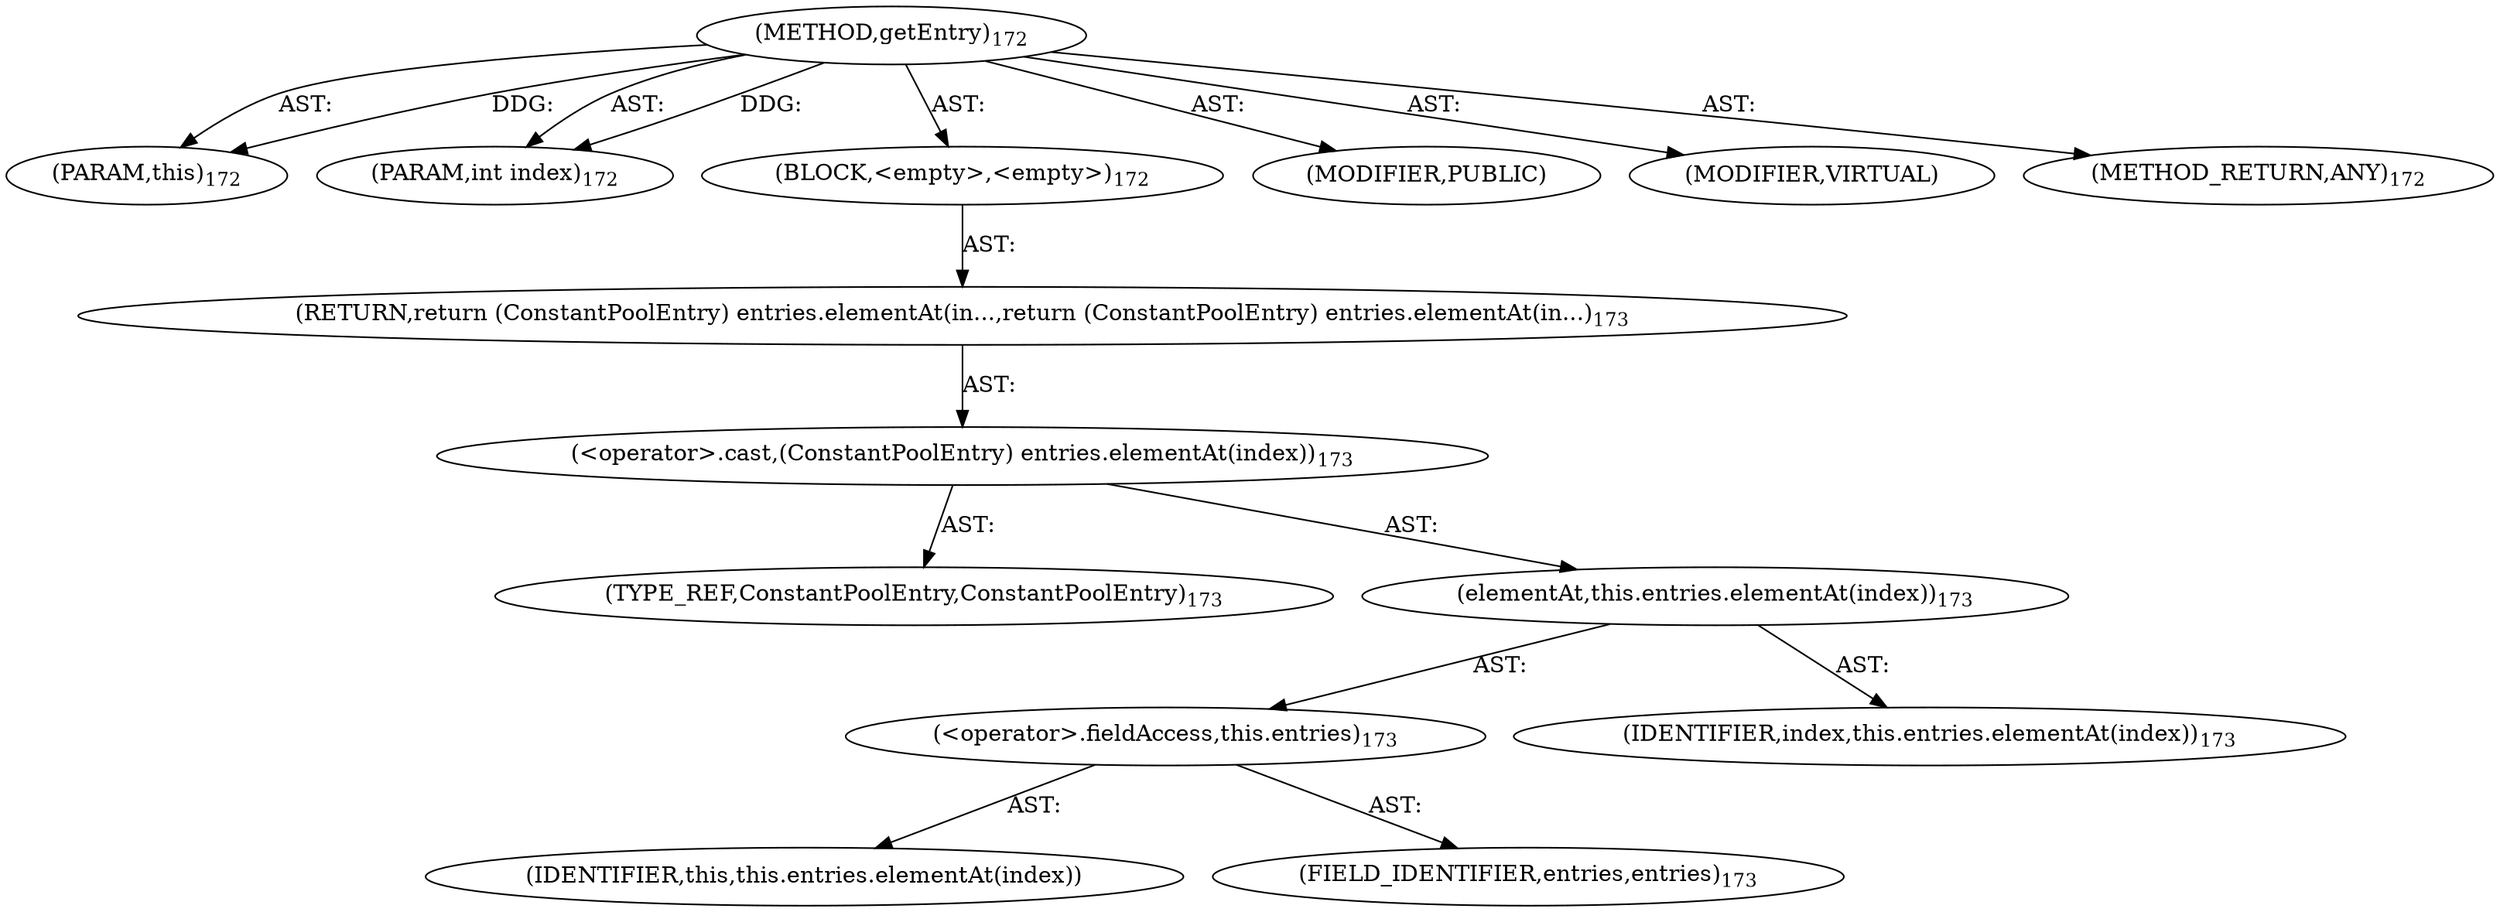 digraph "getEntry" {  
"111669149701" [label = <(METHOD,getEntry)<SUB>172</SUB>> ]
"115964117000" [label = <(PARAM,this)<SUB>172</SUB>> ]
"115964117001" [label = <(PARAM,int index)<SUB>172</SUB>> ]
"25769803787" [label = <(BLOCK,&lt;empty&gt;,&lt;empty&gt;)<SUB>172</SUB>> ]
"146028888066" [label = <(RETURN,return (ConstantPoolEntry) entries.elementAt(in...,return (ConstantPoolEntry) entries.elementAt(in...)<SUB>173</SUB>> ]
"30064771129" [label = <(&lt;operator&gt;.cast,(ConstantPoolEntry) entries.elementAt(index))<SUB>173</SUB>> ]
"180388626435" [label = <(TYPE_REF,ConstantPoolEntry,ConstantPoolEntry)<SUB>173</SUB>> ]
"30064771130" [label = <(elementAt,this.entries.elementAt(index))<SUB>173</SUB>> ]
"30064771131" [label = <(&lt;operator&gt;.fieldAccess,this.entries)<SUB>173</SUB>> ]
"68719476785" [label = <(IDENTIFIER,this,this.entries.elementAt(index))> ]
"55834574859" [label = <(FIELD_IDENTIFIER,entries,entries)<SUB>173</SUB>> ]
"68719476786" [label = <(IDENTIFIER,index,this.entries.elementAt(index))<SUB>173</SUB>> ]
"133143986188" [label = <(MODIFIER,PUBLIC)> ]
"133143986189" [label = <(MODIFIER,VIRTUAL)> ]
"128849018885" [label = <(METHOD_RETURN,ANY)<SUB>172</SUB>> ]
  "111669149701" -> "115964117000"  [ label = "AST: "] 
  "111669149701" -> "115964117001"  [ label = "AST: "] 
  "111669149701" -> "25769803787"  [ label = "AST: "] 
  "111669149701" -> "133143986188"  [ label = "AST: "] 
  "111669149701" -> "133143986189"  [ label = "AST: "] 
  "111669149701" -> "128849018885"  [ label = "AST: "] 
  "25769803787" -> "146028888066"  [ label = "AST: "] 
  "146028888066" -> "30064771129"  [ label = "AST: "] 
  "30064771129" -> "180388626435"  [ label = "AST: "] 
  "30064771129" -> "30064771130"  [ label = "AST: "] 
  "30064771130" -> "30064771131"  [ label = "AST: "] 
  "30064771130" -> "68719476786"  [ label = "AST: "] 
  "30064771131" -> "68719476785"  [ label = "AST: "] 
  "30064771131" -> "55834574859"  [ label = "AST: "] 
  "111669149701" -> "115964117000"  [ label = "DDG: "] 
  "111669149701" -> "115964117001"  [ label = "DDG: "] 
}
